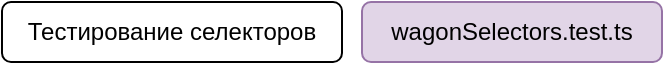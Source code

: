 <mxfile version="22.1.5" type="github">
  <diagram name="Страница — 1" id="VJD6JgEHWSqEKlqEP3wv">
    <mxGraphModel dx="419" dy="31" grid="1" gridSize="10" guides="1" tooltips="1" connect="1" arrows="1" fold="1" page="0" pageScale="1" pageWidth="827" pageHeight="1169" math="0" shadow="0">
      <root>
        <mxCell id="0" />
        <mxCell id="1" parent="0" />
        <mxCell id="SvgV_56rTTklij22YndR-1" value="Тестирование селекторов" style="rounded=1;whiteSpace=wrap;html=1;" vertex="1" parent="1">
          <mxGeometry x="410" y="440" width="170" height="30" as="geometry" />
        </mxCell>
        <mxCell id="SvgV_56rTTklij22YndR-2" value="wagonSelectors.test.ts" style="rounded=1;whiteSpace=wrap;html=1;fillColor=#e1d5e7;strokeColor=#9673a6;" vertex="1" parent="1">
          <mxGeometry x="590" y="440" width="150" height="30" as="geometry" />
        </mxCell>
      </root>
    </mxGraphModel>
  </diagram>
</mxfile>
